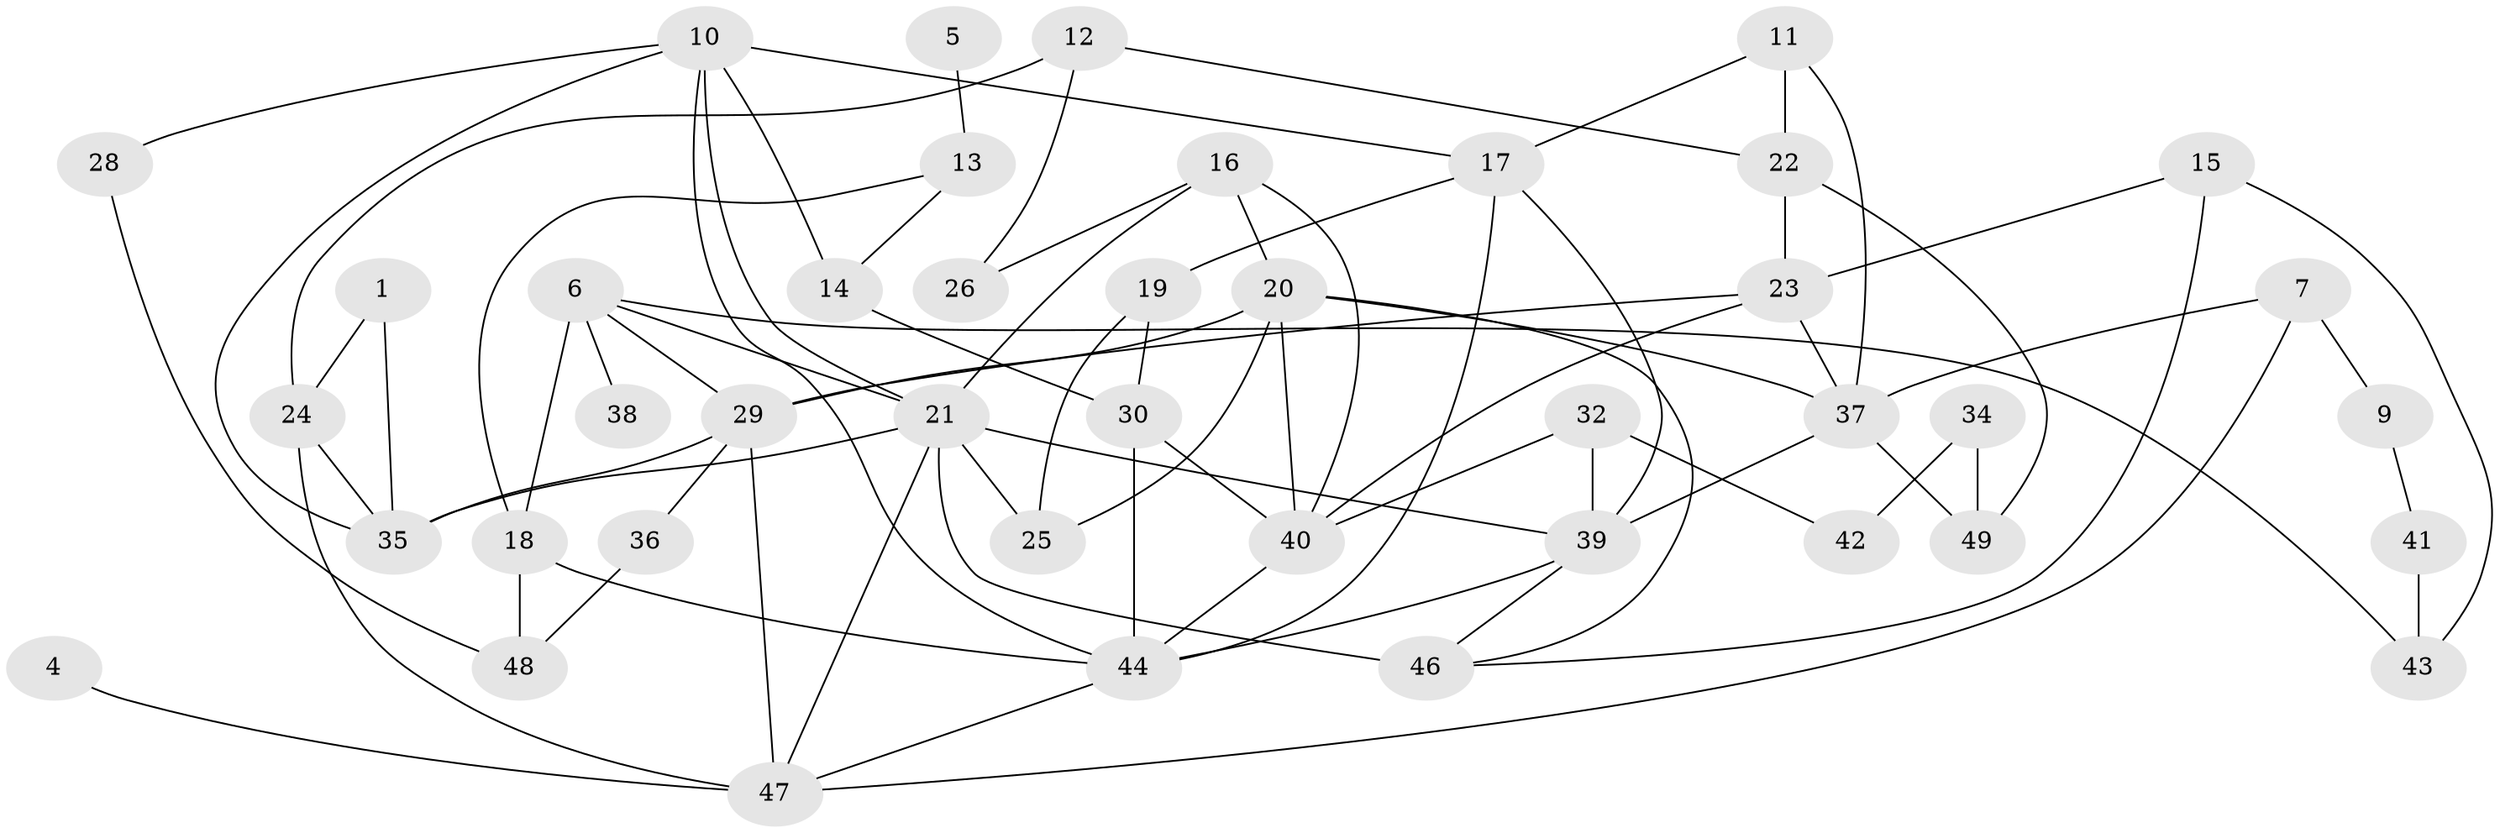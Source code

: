 // original degree distribution, {5: 0.10309278350515463, 8: 0.010309278350515464, 2: 0.28865979381443296, 1: 0.13402061855670103, 6: 0.010309278350515464, 4: 0.18556701030927836, 3: 0.17525773195876287, 0: 0.07216494845360824, 7: 0.020618556701030927}
// Generated by graph-tools (version 1.1) at 2025/00/03/09/25 03:00:52]
// undirected, 42 vertices, 78 edges
graph export_dot {
graph [start="1"]
  node [color=gray90,style=filled];
  1;
  4;
  5;
  6;
  7;
  9;
  10;
  11;
  12;
  13;
  14;
  15;
  16;
  17;
  18;
  19;
  20;
  21;
  22;
  23;
  24;
  25;
  26;
  28;
  29;
  30;
  32;
  34;
  35;
  36;
  37;
  38;
  39;
  40;
  41;
  42;
  43;
  44;
  46;
  47;
  48;
  49;
  1 -- 24 [weight=1.0];
  1 -- 35 [weight=1.0];
  4 -- 47 [weight=1.0];
  5 -- 13 [weight=1.0];
  6 -- 18 [weight=1.0];
  6 -- 21 [weight=1.0];
  6 -- 29 [weight=1.0];
  6 -- 38 [weight=1.0];
  6 -- 43 [weight=1.0];
  7 -- 9 [weight=1.0];
  7 -- 37 [weight=1.0];
  7 -- 47 [weight=1.0];
  9 -- 41 [weight=1.0];
  10 -- 14 [weight=1.0];
  10 -- 17 [weight=1.0];
  10 -- 21 [weight=2.0];
  10 -- 28 [weight=1.0];
  10 -- 35 [weight=2.0];
  10 -- 44 [weight=1.0];
  11 -- 17 [weight=1.0];
  11 -- 22 [weight=1.0];
  11 -- 37 [weight=1.0];
  12 -- 22 [weight=1.0];
  12 -- 24 [weight=1.0];
  12 -- 26 [weight=1.0];
  13 -- 14 [weight=1.0];
  13 -- 18 [weight=1.0];
  14 -- 30 [weight=1.0];
  15 -- 23 [weight=1.0];
  15 -- 43 [weight=1.0];
  15 -- 46 [weight=1.0];
  16 -- 20 [weight=1.0];
  16 -- 21 [weight=1.0];
  16 -- 26 [weight=1.0];
  16 -- 40 [weight=1.0];
  17 -- 19 [weight=1.0];
  17 -- 39 [weight=1.0];
  17 -- 44 [weight=1.0];
  18 -- 44 [weight=1.0];
  18 -- 48 [weight=1.0];
  19 -- 25 [weight=1.0];
  19 -- 30 [weight=1.0];
  20 -- 25 [weight=1.0];
  20 -- 29 [weight=2.0];
  20 -- 37 [weight=1.0];
  20 -- 40 [weight=1.0];
  20 -- 46 [weight=1.0];
  21 -- 25 [weight=1.0];
  21 -- 35 [weight=2.0];
  21 -- 39 [weight=1.0];
  21 -- 46 [weight=3.0];
  21 -- 47 [weight=1.0];
  22 -- 23 [weight=1.0];
  22 -- 49 [weight=1.0];
  23 -- 29 [weight=1.0];
  23 -- 37 [weight=1.0];
  23 -- 40 [weight=1.0];
  24 -- 35 [weight=1.0];
  24 -- 47 [weight=1.0];
  28 -- 48 [weight=1.0];
  29 -- 35 [weight=1.0];
  29 -- 36 [weight=1.0];
  29 -- 47 [weight=1.0];
  30 -- 40 [weight=2.0];
  30 -- 44 [weight=1.0];
  32 -- 39 [weight=1.0];
  32 -- 40 [weight=1.0];
  32 -- 42 [weight=1.0];
  34 -- 42 [weight=1.0];
  34 -- 49 [weight=2.0];
  36 -- 48 [weight=1.0];
  37 -- 39 [weight=1.0];
  37 -- 49 [weight=1.0];
  39 -- 44 [weight=1.0];
  39 -- 46 [weight=1.0];
  40 -- 44 [weight=1.0];
  41 -- 43 [weight=1.0];
  44 -- 47 [weight=1.0];
}

